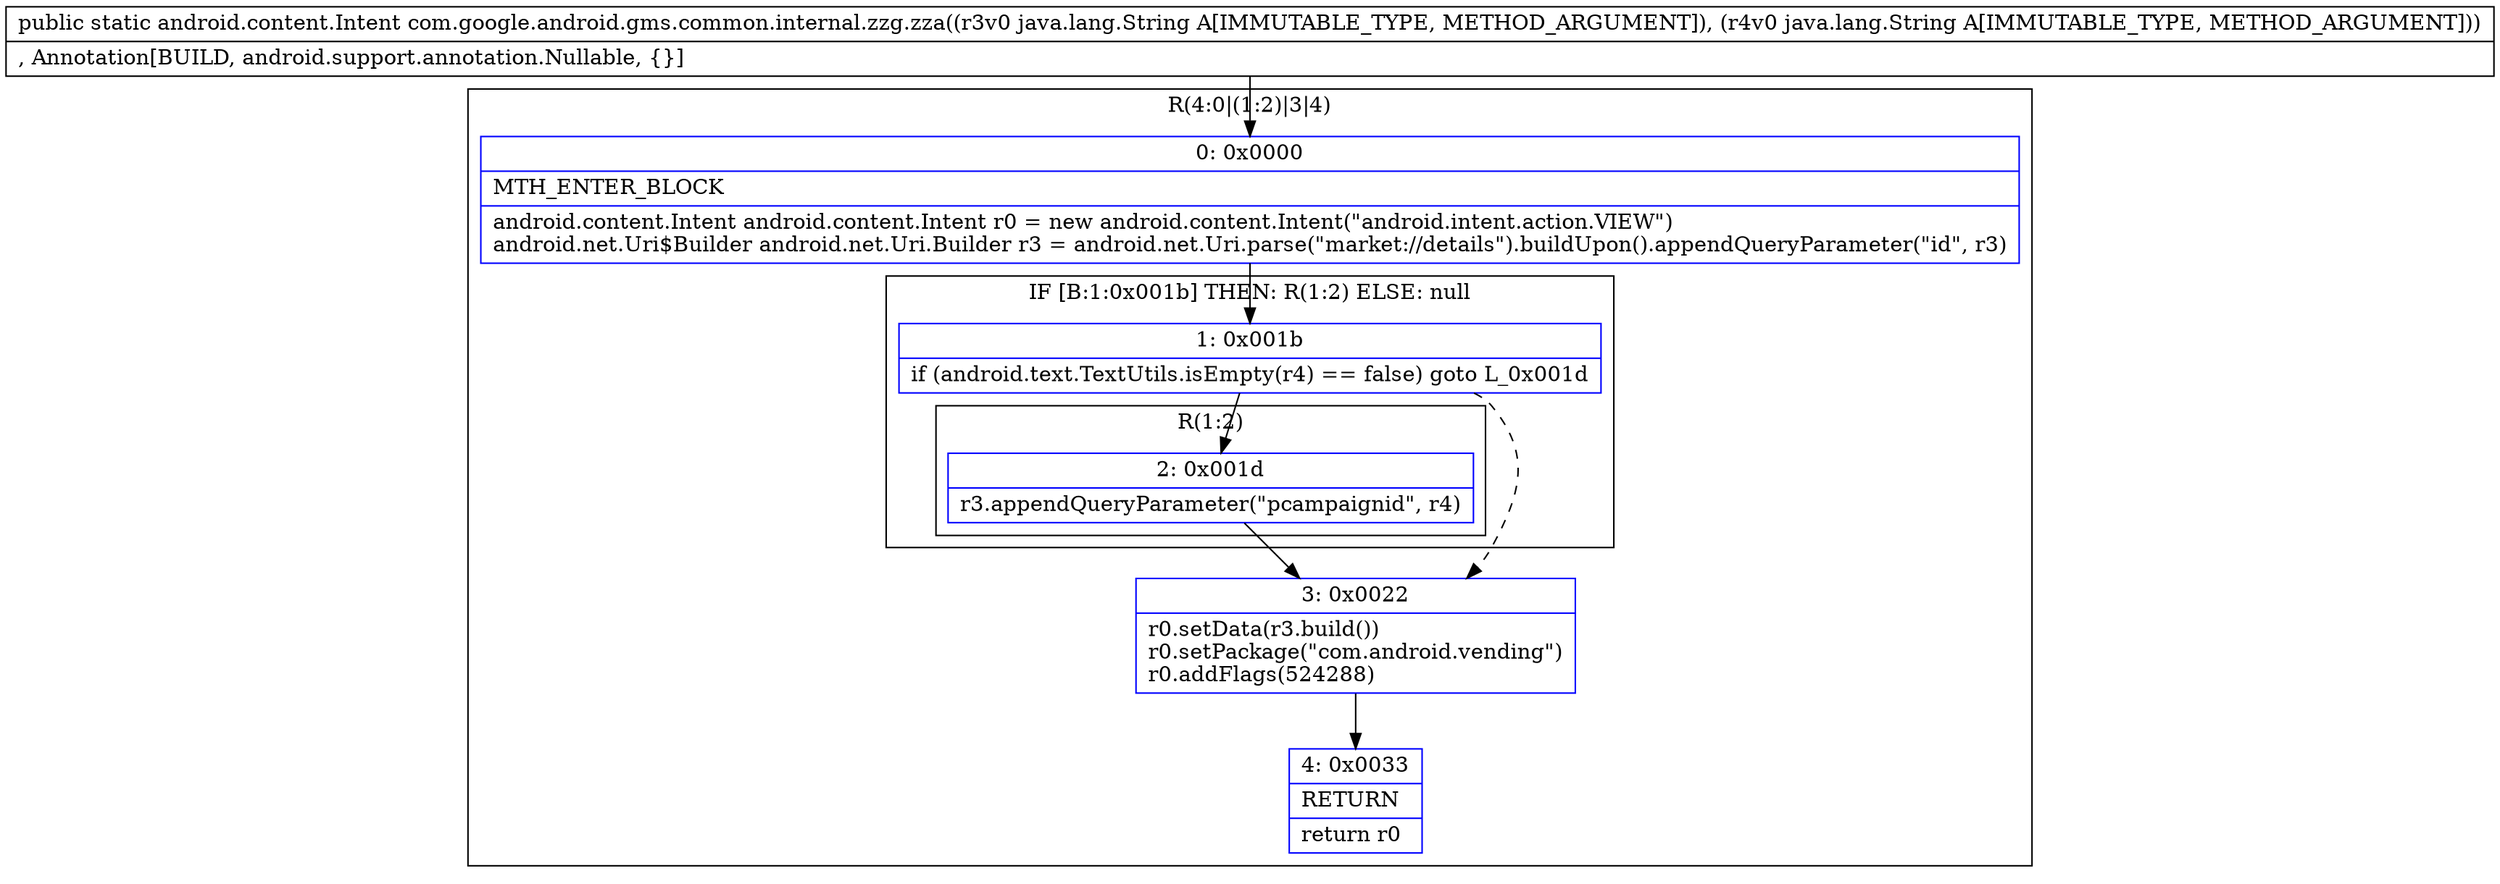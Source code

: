 digraph "CFG forcom.google.android.gms.common.internal.zzg.zza(Ljava\/lang\/String;Ljava\/lang\/String;)Landroid\/content\/Intent;" {
subgraph cluster_Region_2130216591 {
label = "R(4:0|(1:2)|3|4)";
node [shape=record,color=blue];
Node_0 [shape=record,label="{0\:\ 0x0000|MTH_ENTER_BLOCK\l|android.content.Intent android.content.Intent r0 = new android.content.Intent(\"android.intent.action.VIEW\")\landroid.net.Uri$Builder android.net.Uri.Builder r3 = android.net.Uri.parse(\"market:\/\/details\").buildUpon().appendQueryParameter(\"id\", r3)\l}"];
subgraph cluster_IfRegion_1650319713 {
label = "IF [B:1:0x001b] THEN: R(1:2) ELSE: null";
node [shape=record,color=blue];
Node_1 [shape=record,label="{1\:\ 0x001b|if (android.text.TextUtils.isEmpty(r4) == false) goto L_0x001d\l}"];
subgraph cluster_Region_300877911 {
label = "R(1:2)";
node [shape=record,color=blue];
Node_2 [shape=record,label="{2\:\ 0x001d|r3.appendQueryParameter(\"pcampaignid\", r4)\l}"];
}
}
Node_3 [shape=record,label="{3\:\ 0x0022|r0.setData(r3.build())\lr0.setPackage(\"com.android.vending\")\lr0.addFlags(524288)\l}"];
Node_4 [shape=record,label="{4\:\ 0x0033|RETURN\l|return r0\l}"];
}
MethodNode[shape=record,label="{public static android.content.Intent com.google.android.gms.common.internal.zzg.zza((r3v0 java.lang.String A[IMMUTABLE_TYPE, METHOD_ARGUMENT]), (r4v0 java.lang.String A[IMMUTABLE_TYPE, METHOD_ARGUMENT]))  | , Annotation[BUILD, android.support.annotation.Nullable, \{\}]\l}"];
MethodNode -> Node_0;
Node_0 -> Node_1;
Node_1 -> Node_2;
Node_1 -> Node_3[style=dashed];
Node_2 -> Node_3;
Node_3 -> Node_4;
}

